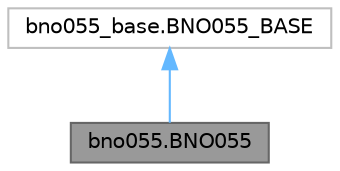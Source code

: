 digraph "bno055.BNO055"
{
 // LATEX_PDF_SIZE
  bgcolor="transparent";
  edge [fontname=Helvetica,fontsize=10,labelfontname=Helvetica,labelfontsize=10];
  node [fontname=Helvetica,fontsize=10,shape=box,height=0.2,width=0.4];
  Node1 [id="Node000001",label="bno055.BNO055",height=0.2,width=0.4,color="gray40", fillcolor="grey60", style="filled", fontcolor="black",tooltip=" "];
  Node2 -> Node1 [id="edge1_Node000001_Node000002",dir="back",color="steelblue1",style="solid",tooltip=" "];
  Node2 [id="Node000002",label="bno055_base.BNO055_BASE",height=0.2,width=0.4,color="grey75", fillcolor="white", style="filled",URL="$classbno055__base_1_1_b_n_o055___b_a_s_e.html",tooltip=" "];
}
